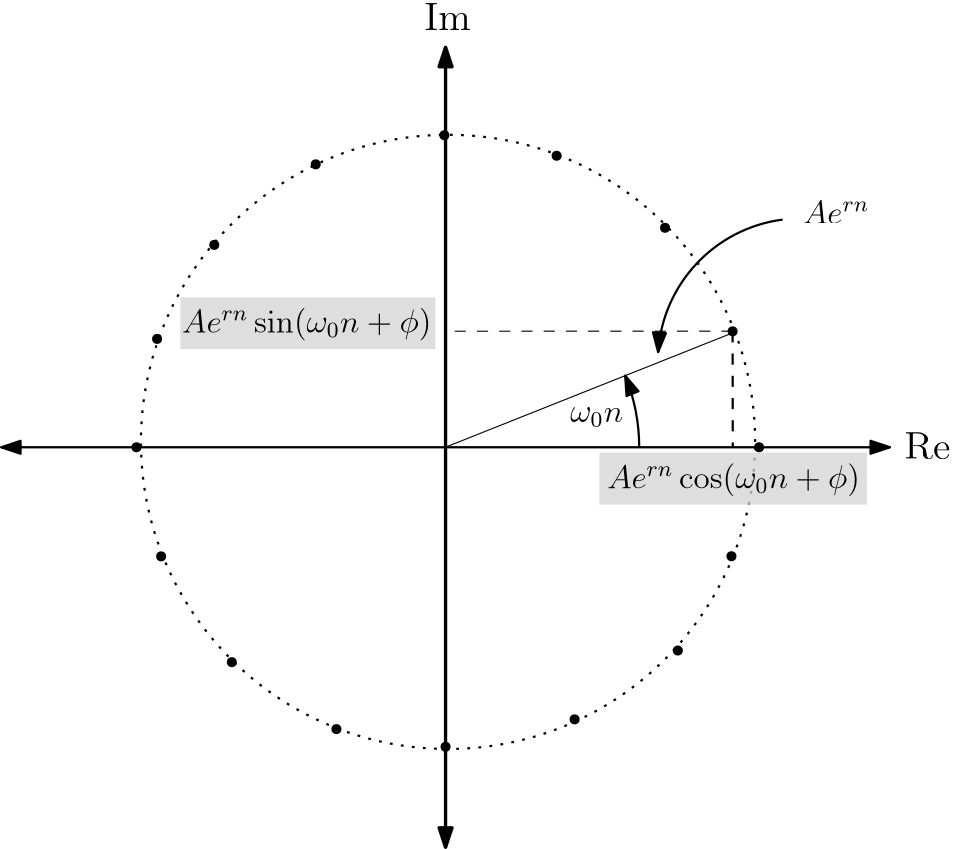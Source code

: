 <?xml version="1.0"?>
<!DOCTYPE ipe SYSTEM "ipe.dtd">
<ipe version="70218" creator="Ipe 7.2.24">
<info created="D:20200122085711" modified="D:20250805114231"/>
<ipestyle name="basic">
<symbol name="arrow/arc(spx)">
<path stroke="sym-stroke" fill="sym-stroke" pen="sym-pen">
0 0 m
-1 0.333 l
-1 -0.333 l
h
</path>
</symbol>
<symbol name="arrow/farc(spx)">
<path stroke="sym-stroke" fill="white" pen="sym-pen">
0 0 m
-1 0.333 l
-1 -0.333 l
h
</path>
</symbol>
<symbol name="arrow/ptarc(spx)">
<path stroke="sym-stroke" fill="sym-stroke" pen="sym-pen">
0 0 m
-1 0.333 l
-0.8 0 l
-1 -0.333 l
h
</path>
</symbol>
<symbol name="arrow/fptarc(spx)">
<path stroke="sym-stroke" fill="white" pen="sym-pen">
0 0 m
-1 0.333 l
-0.8 0 l
-1 -0.333 l
h
</path>
</symbol>
<symbol name="mark/circle(sx)" transformations="translations">
<path fill="sym-stroke">
0.6 0 0 0.6 0 0 e
0.4 0 0 0.4 0 0 e
</path>
</symbol>
<symbol name="mark/disk(sx)" transformations="translations">
<path fill="sym-stroke">
0.6 0 0 0.6 0 0 e
</path>
</symbol>
<symbol name="mark/fdisk(sfx)" transformations="translations">
<group>
<path fill="sym-fill">
0.5 0 0 0.5 0 0 e
</path>
<path fill="sym-stroke" fillrule="eofill">
0.6 0 0 0.6 0 0 e
0.4 0 0 0.4 0 0 e
</path>
</group>
</symbol>
<symbol name="mark/box(sx)" transformations="translations">
<path fill="sym-stroke" fillrule="eofill">
-0.6 -0.6 m
0.6 -0.6 l
0.6 0.6 l
-0.6 0.6 l
h
-0.4 -0.4 m
0.4 -0.4 l
0.4 0.4 l
-0.4 0.4 l
h
</path>
</symbol>
<symbol name="mark/square(sx)" transformations="translations">
<path fill="sym-stroke">
-0.6 -0.6 m
0.6 -0.6 l
0.6 0.6 l
-0.6 0.6 l
h
</path>
</symbol>
<symbol name="mark/fsquare(sfx)" transformations="translations">
<group>
<path fill="sym-fill">
-0.5 -0.5 m
0.5 -0.5 l
0.5 0.5 l
-0.5 0.5 l
h
</path>
<path fill="sym-stroke" fillrule="eofill">
-0.6 -0.6 m
0.6 -0.6 l
0.6 0.6 l
-0.6 0.6 l
h
-0.4 -0.4 m
0.4 -0.4 l
0.4 0.4 l
-0.4 0.4 l
h
</path>
</group>
</symbol>
<symbol name="mark/cross(sx)" transformations="translations">
<group>
<path fill="sym-stroke">
-0.43 -0.57 m
0.57 0.43 l
0.43 0.57 l
-0.57 -0.43 l
h
</path>
<path fill="sym-stroke">
-0.43 0.57 m
0.57 -0.43 l
0.43 -0.57 l
-0.57 0.43 l
h
</path>
</group>
</symbol>
<symbol name="arrow/fnormal(spx)">
<path stroke="sym-stroke" fill="white" pen="sym-pen">
0 0 m
-1 0.333 l
-1 -0.333 l
h
</path>
</symbol>
<symbol name="arrow/pointed(spx)">
<path stroke="sym-stroke" fill="sym-stroke" pen="sym-pen">
0 0 m
-1 0.333 l
-0.8 0 l
-1 -0.333 l
h
</path>
</symbol>
<symbol name="arrow/fpointed(spx)">
<path stroke="sym-stroke" fill="white" pen="sym-pen">
0 0 m
-1 0.333 l
-0.8 0 l
-1 -0.333 l
h
</path>
</symbol>
<symbol name="arrow/linear(spx)">
<path stroke="sym-stroke" pen="sym-pen">
-1 0.333 m
0 0 l
-1 -0.333 l
</path>
</symbol>
<symbol name="arrow/fdouble(spx)">
<path stroke="sym-stroke" fill="white" pen="sym-pen">
0 0 m
-1 0.333 l
-1 -0.333 l
h
-1 0 m
-2 0.333 l
-2 -0.333 l
h
</path>
</symbol>
<symbol name="arrow/double(spx)">
<path stroke="sym-stroke" fill="sym-stroke" pen="sym-pen">
0 0 m
-1 0.333 l
-1 -0.333 l
h
-1 0 m
-2 0.333 l
-2 -0.333 l
h
</path>
</symbol>
<anglesize name="22.5 deg" value="22.5"/>
<anglesize name="30 deg" value="30"/>
<anglesize name="45 deg" value="45"/>
<anglesize name="60 deg" value="60"/>
<anglesize name="90 deg" value="90"/>
<arrowsize name="large" value="10"/>
<arrowsize name="small" value="5"/>
<arrowsize name="tiny" value="3"/>
<color name="blue" value="0 0 1"/>
<color name="brown" value="0.647 0.165 0.165"/>
<color name="darkblue" value="0 0 0.545"/>
<color name="darkcyan" value="0 0.545 0.545"/>
<color name="darkgray" value="0.663"/>
<color name="darkgreen" value="0 0.392 0"/>
<color name="darkmagenta" value="0.545 0 0.545"/>
<color name="darkorange" value="1 0.549 0"/>
<color name="darkred" value="0.545 0 0"/>
<color name="gold" value="1 0.843 0"/>
<color name="gray" value="0.745"/>
<color name="green" value="0 1 0"/>
<color name="lightblue" value="0.678 0.847 0.902"/>
<color name="lightcyan" value="0.878 1 1"/>
<color name="lightgray" value="0.827"/>
<color name="lightgreen" value="0.565 0.933 0.565"/>
<color name="lightyellow" value="1 1 0.878"/>
<color name="navy" value="0 0 0.502"/>
<color name="orange" value="1 0.647 0"/>
<color name="pink" value="1 0.753 0.796"/>
<color name="purple" value="0.627 0.125 0.941"/>
<color name="red" value="1 0 0"/>
<color name="seagreen" value="0.18 0.545 0.341"/>
<color name="turquoise" value="0.251 0.878 0.816"/>
<color name="violet" value="0.933 0.51 0.933"/>
<color name="yellow" value="1 1 0"/>
<dashstyle name="dash dot dotted" value="[4 2 1 2 1 2] 0"/>
<dashstyle name="dash dotted" value="[4 2 1 2] 0"/>
<dashstyle name="dashed" value="[4] 0"/>
<dashstyle name="dotted" value="[1 3] 0"/>
<gridsize name="10 pts (~3.5 mm)" value="10"/>
<gridsize name="14 pts (~5 mm)" value="14"/>
<gridsize name="16 pts (~6 mm)" value="16"/>
<gridsize name="20 pts (~7 mm)" value="20"/>
<gridsize name="28 pts (~10 mm)" value="28"/>
<gridsize name="32 pts (~12 mm)" value="32"/>
<gridsize name="4 pts" value="4"/>
<gridsize name="56 pts (~20 mm)" value="56"/>
<gridsize name="8 pts (~3 mm)" value="8"/>
<opacity name="10%" value="0.1"/>
<opacity name="30%" value="0.3"/>
<opacity name="50%" value="0.5"/>
<opacity name="75%" value="0.75"/>
<pen name="fat" value="1.2"/>
<pen name="heavier" value="0.8"/>
<pen name="ultrafat" value="2"/>
<symbolsize name="large" value="5"/>
<symbolsize name="small" value="2"/>
<symbolsize name="tiny" value="1.1"/>
<textsize name="Huge" value="\Huge"/>
<textsize name="LARGE" value="\LARGE"/>
<textsize name="Large" value="\Large"/>
<textsize name="footnote" value="\footnotesize"/>
<textsize name="huge" value="\huge"/>
<textsize name="large" value="\large"/>
<textsize name="small" value="\small"/>
<textsize name="tiny" value="\tiny"/>
<textstyle name="center" begin="\begin{center}" end="\end{center}"/>
<textstyle name="item" begin="\begin{itemize}\item{}" end="\end{itemize}"/>
<textstyle name="itemize" begin="\begin{itemize}" end="\end{itemize}"/>
<tiling name="falling" angle="-60" step="4" width="1"/>
<tiling name="rising" angle="30" step="4" width="1"/>
</ipestyle>
<page>
<layer name="alpha"/>
<layer name="beta"/>
<view layers="alpha beta" active="beta"/>
<path layer="alpha" stroke="black" pen="heavier" arrow="normal/normal" rarrow="normal/normal">
128 640 m
448 640 l
</path>
<path stroke="black" pen="fat" arrow="normal/normal" rarrow="normal/normal">
288 784 m
288 496 l
</path>
<text matrix="1 0 0 1 -10.8734 -4.31612" transformations="translations" pos="464 640" stroke="black" type="label" width="21.263" height="9.803" depth="0" valign="baseline" size="Large">Re
</text>
<text matrix="1 0 0 1 -7.69733 -9.78527" transformations="translations" pos="288 800" stroke="black" type="label" width="16.774" height="9.803" depth="0" valign="baseline" size="Large">Im</text>
<path matrix="1 0 0 1 0.644041 0.163607" stroke="black" dash="dotted" pen="heavier">
110.557 0 0 110.557 288.252 641.778 e
</path>
<use name="mark/disk(sx)" pos="391.339 681.728" size="normal" stroke="black"/>
<use name="mark/disk(sx)" pos="367.012 719.012" size="normal" stroke="black"/>
<use name="mark/disk(sx)" pos="327.983 744.949" size="normal" stroke="black"/>
<use name="mark/disk(sx)" pos="287.561 752.333" size="normal" stroke="black"/>
<use name="mark/disk(sx)" pos="241.261 741.851" size="normal" stroke="black"/>
<use name="mark/disk(sx)" pos="204.736 712.856" size="normal" stroke="black"/>
<use name="mark/disk(sx)" pos="184.152 679.006" size="normal" stroke="black"/>
<use name="mark/disk(sx)" pos="185.599 600.726" size="normal" stroke="black"/>
<use name="mark/disk(sx)" pos="211.05 562.641" size="normal" stroke="black"/>
<use name="mark/disk(sx)" pos="248.706 538.536" size="normal" stroke="black"/>
<use name="mark/disk(sx)" pos="288 532.172" size="normal" stroke="black"/>
<use name="mark/disk(sx)" pos="334.463 542.045" size="normal" stroke="black"/>
<use name="mark/disk(sx)" pos="371.619 566.834" size="normal" stroke="black"/>
<use name="mark/disk(sx)" pos="390.924 600.774" size="normal" stroke="black"/>
<use name="mark/disk(sx)" pos="400.866 640" size="normal" stroke="black"/>
<use name="mark/disk(sx)" pos="176.721 640" size="normal" stroke="black"/>
<path stroke="black">
287.902 640 m
391.519 681.259 l
</path>
<path stroke="black" dash="dashed">
391.312 681.796 m
288 681.787 l
</path>
<path stroke="black" dash="dashed" pen="heavier">
391.335 681.738 m
391.398 640 l
</path>
<path stroke="black" pen="heavier" rarrow="normal/normal">
352.664 665.788 m
68.3683 0 0 -68.3683 289.346 640 357.714 640 a
</path>
<text matrix="1 0 0 1 -10.0138 -0.148026" transformations="translations" pos="342.913 649.209" stroke="black" type="label" width="19.009" height="5.151" depth="1.79" valign="baseline" size="large" style="math">\omega_0 n</text>
<path stroke="black" pen="heavier" rarrow="normal/normal">
364.532 674.262 m
51.5732 0 0 -51.5732 415.991 670.823 409.353 721.967 a
</path>
<text matrix="1 0 0 1 0.16101 0.163607" transformations="translations" pos="416.505 720.399" stroke="black" type="label" width="23.894" height="8.169" depth="0" valign="baseline" size="large" style="math">Ae^{r n}</text>
<path layer="beta" fill="lightgray" opacity="75%" stroke-opacity="opaque">
192.542 693.948 m
192.542 675.38 l
284.355 675.38 l
284.355 693.948 l
h
</path>
<text matrix="1 0 0 1 -39.941 -3.8201" transformations="translations" pos="233.096 685.112" stroke="black" type="label" width="89.718" height="8.965" depth="2.99" valign="baseline" size="large" style="math">Ae^{rn}\sin(\omega_0 n+\phi)</text>
<path fill="lightgray" opacity="75%" stroke-opacity="opaque">
343.392 638.089 m
343.392 619.372 l
439.664 619.372 l
439.664 638.089 l
h
</path>
<text matrix="1 0 0 1 4.60825 0.136263" transformations="translations" pos="341.565 625.07" stroke="black" type="label" width="91.019" height="8.965" depth="2.99" valign="baseline" size="large" style="math">Ae^{rn}\cos(\omega_0 n+\phi)</text>
</page>
</ipe>
